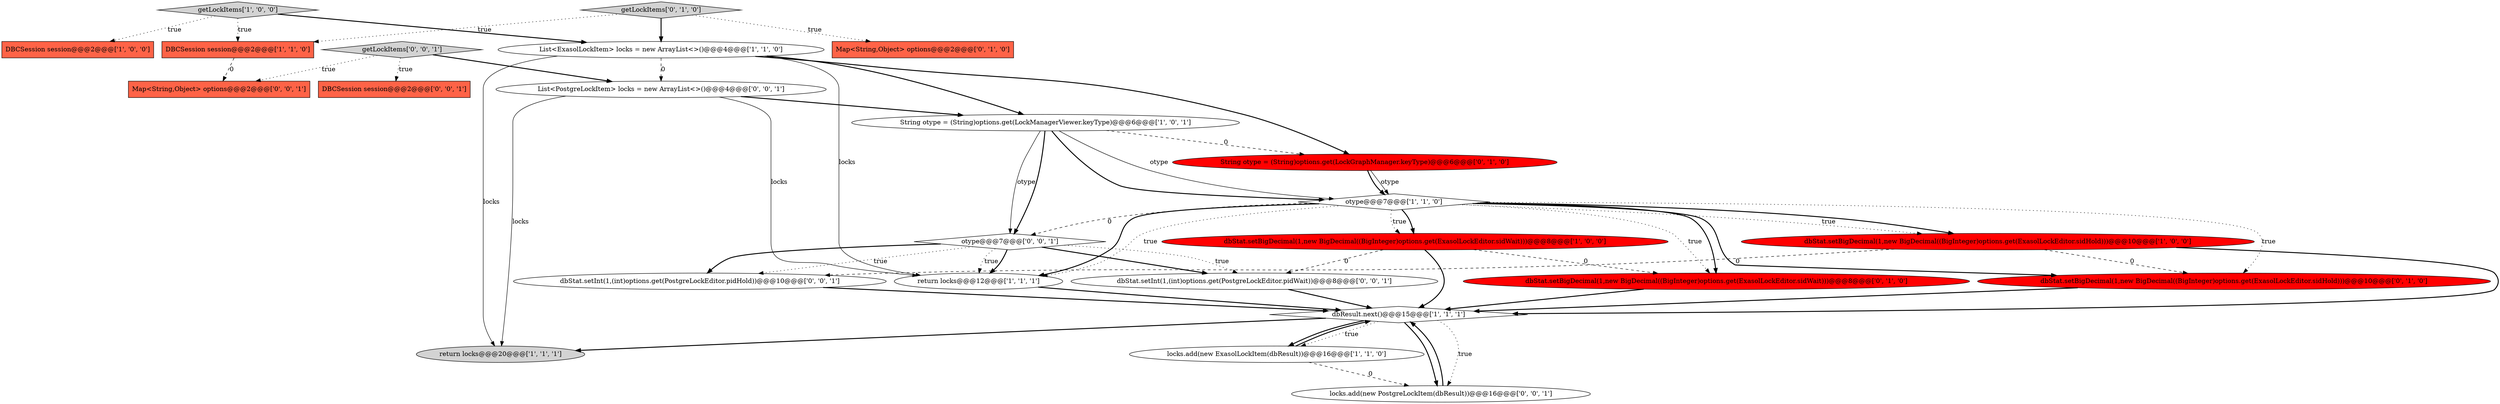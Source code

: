 digraph {
24 [style = filled, label = "otype@@@7@@@['0', '0', '1']", fillcolor = white, shape = diamond image = "AAA0AAABBB3BBB"];
20 [style = filled, label = "locks.add(new PostgreLockItem(dbResult))@@@16@@@['0', '0', '1']", fillcolor = white, shape = ellipse image = "AAA0AAABBB3BBB"];
12 [style = filled, label = "String otype = (String)options.get(LockGraphManager.keyType)@@@6@@@['0', '1', '0']", fillcolor = red, shape = ellipse image = "AAA1AAABBB2BBB"];
22 [style = filled, label = "Map<String,Object> options@@@2@@@['0', '0', '1']", fillcolor = tomato, shape = box image = "AAA0AAABBB3BBB"];
1 [style = filled, label = "String otype = (String)options.get(LockManagerViewer.keyType)@@@6@@@['1', '0', '1']", fillcolor = white, shape = ellipse image = "AAA0AAABBB1BBB"];
10 [style = filled, label = "List<ExasolLockItem> locks = new ArrayList<>()@@@4@@@['1', '1', '0']", fillcolor = white, shape = ellipse image = "AAA0AAABBB1BBB"];
19 [style = filled, label = "List<PostgreLockItem> locks = new ArrayList<>()@@@4@@@['0', '0', '1']", fillcolor = white, shape = ellipse image = "AAA0AAABBB3BBB"];
16 [style = filled, label = "dbStat.setBigDecimal(1,new BigDecimal((BigInteger)options.get(ExasolLockEditor.sidHold)))@@@10@@@['0', '1', '0']", fillcolor = red, shape = ellipse image = "AAA1AAABBB2BBB"];
8 [style = filled, label = "return locks@@@12@@@['1', '1', '1']", fillcolor = white, shape = ellipse image = "AAA0AAABBB1BBB"];
17 [style = filled, label = "DBCSession session@@@2@@@['0', '0', '1']", fillcolor = tomato, shape = box image = "AAA0AAABBB3BBB"];
15 [style = filled, label = "dbStat.setBigDecimal(1,new BigDecimal((BigInteger)options.get(ExasolLockEditor.sidWait)))@@@8@@@['0', '1', '0']", fillcolor = red, shape = ellipse image = "AAA1AAABBB2BBB"];
21 [style = filled, label = "dbStat.setInt(1,(int)options.get(PostgreLockEditor.pidHold))@@@10@@@['0', '0', '1']", fillcolor = white, shape = ellipse image = "AAA0AAABBB3BBB"];
5 [style = filled, label = "return locks@@@20@@@['1', '1', '1']", fillcolor = lightgray, shape = ellipse image = "AAA0AAABBB1BBB"];
4 [style = filled, label = "DBCSession session@@@2@@@['1', '1', '0']", fillcolor = tomato, shape = box image = "AAA0AAABBB1BBB"];
9 [style = filled, label = "locks.add(new ExasolLockItem(dbResult))@@@16@@@['1', '1', '0']", fillcolor = white, shape = ellipse image = "AAA0AAABBB1BBB"];
23 [style = filled, label = "dbStat.setInt(1,(int)options.get(PostgreLockEditor.pidWait))@@@8@@@['0', '0', '1']", fillcolor = white, shape = ellipse image = "AAA0AAABBB3BBB"];
2 [style = filled, label = "dbStat.setBigDecimal(1,new BigDecimal((BigInteger)options.get(ExasolLockEditor.sidWait)))@@@8@@@['1', '0', '0']", fillcolor = red, shape = ellipse image = "AAA1AAABBB1BBB"];
7 [style = filled, label = "getLockItems['1', '0', '0']", fillcolor = lightgray, shape = diamond image = "AAA0AAABBB1BBB"];
11 [style = filled, label = "dbStat.setBigDecimal(1,new BigDecimal((BigInteger)options.get(ExasolLockEditor.sidHold)))@@@10@@@['1', '0', '0']", fillcolor = red, shape = ellipse image = "AAA1AAABBB1BBB"];
18 [style = filled, label = "getLockItems['0', '0', '1']", fillcolor = lightgray, shape = diamond image = "AAA0AAABBB3BBB"];
14 [style = filled, label = "Map<String,Object> options@@@2@@@['0', '1', '0']", fillcolor = tomato, shape = box image = "AAA0AAABBB2BBB"];
0 [style = filled, label = "DBCSession session@@@2@@@['1', '0', '0']", fillcolor = tomato, shape = box image = "AAA0AAABBB1BBB"];
6 [style = filled, label = "dbResult.next()@@@15@@@['1', '1', '1']", fillcolor = white, shape = diamond image = "AAA0AAABBB1BBB"];
13 [style = filled, label = "getLockItems['0', '1', '0']", fillcolor = lightgray, shape = diamond image = "AAA0AAABBB2BBB"];
3 [style = filled, label = "otype@@@7@@@['1', '1', '0']", fillcolor = white, shape = diamond image = "AAA0AAABBB1BBB"];
12->3 [style = solid, label="otype"];
3->11 [style = dotted, label="true"];
13->10 [style = bold, label=""];
2->23 [style = dashed, label="0"];
9->20 [style = dashed, label="0"];
21->6 [style = bold, label=""];
7->10 [style = bold, label=""];
11->16 [style = dashed, label="0"];
2->6 [style = bold, label=""];
10->8 [style = solid, label="locks"];
10->19 [style = dashed, label="0"];
16->6 [style = bold, label=""];
11->6 [style = bold, label=""];
3->24 [style = dashed, label="0"];
1->24 [style = solid, label="otype"];
1->3 [style = bold, label=""];
3->11 [style = bold, label=""];
18->19 [style = bold, label=""];
8->6 [style = bold, label=""];
3->15 [style = bold, label=""];
15->6 [style = bold, label=""];
4->22 [style = dashed, label="0"];
20->6 [style = bold, label=""];
3->16 [style = bold, label=""];
7->0 [style = dotted, label="true"];
19->5 [style = solid, label="locks"];
9->6 [style = bold, label=""];
6->20 [style = dotted, label="true"];
2->15 [style = dashed, label="0"];
6->20 [style = bold, label=""];
13->4 [style = dotted, label="true"];
1->12 [style = dashed, label="0"];
6->5 [style = bold, label=""];
19->1 [style = bold, label=""];
24->23 [style = dotted, label="true"];
3->2 [style = bold, label=""];
24->21 [style = bold, label=""];
19->8 [style = solid, label="locks"];
6->9 [style = dotted, label="true"];
10->12 [style = bold, label=""];
1->24 [style = bold, label=""];
3->8 [style = bold, label=""];
23->6 [style = bold, label=""];
3->15 [style = dotted, label="true"];
10->5 [style = solid, label="locks"];
7->4 [style = dotted, label="true"];
12->3 [style = bold, label=""];
18->17 [style = dotted, label="true"];
24->8 [style = dotted, label="true"];
24->8 [style = bold, label=""];
6->9 [style = bold, label=""];
11->21 [style = dashed, label="0"];
10->1 [style = bold, label=""];
3->8 [style = dotted, label="true"];
13->14 [style = dotted, label="true"];
24->21 [style = dotted, label="true"];
3->16 [style = dotted, label="true"];
1->3 [style = solid, label="otype"];
3->2 [style = dotted, label="true"];
24->23 [style = bold, label=""];
18->22 [style = dotted, label="true"];
}
